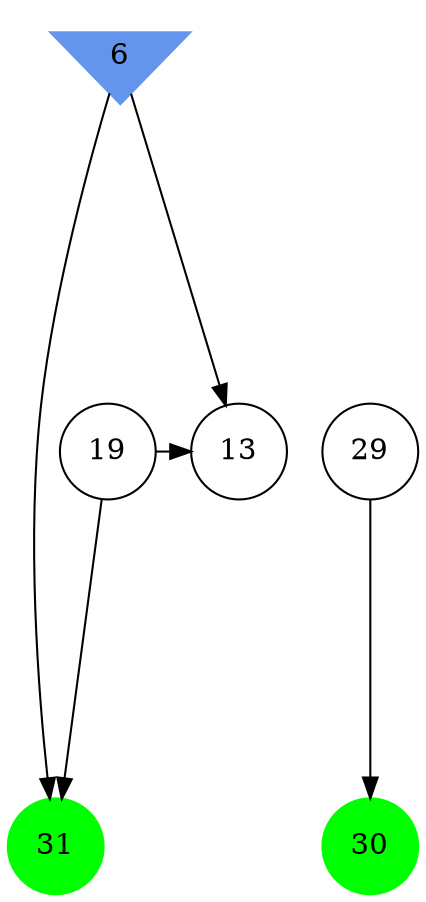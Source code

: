 digraph brain {
	ranksep=2.0;
	6 [shape=invtriangle,style=filled,color=cornflowerblue];
	13 [shape=circle,color=black];
	19 [shape=circle,color=black];
	29 [shape=circle,color=black];
	30 [shape=circle,style=filled,color=green];
	31 [shape=circle,style=filled,color=green];
	29	->	30;
	19	->	13;
	19	->	31;
	6	->	13;
	6	->	31;
	{ rank=same; 6; }
	{ rank=same; 13; 19; 29; }
	{ rank=same; 30; 31; }
}
